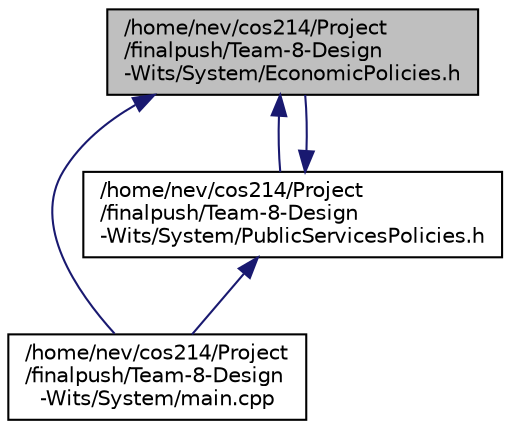 digraph "/home/nev/cos214/Project/finalpush/Team-8-Design-Wits/System/EconomicPolicies.h"
{
 // LATEX_PDF_SIZE
  edge [fontname="Helvetica",fontsize="10",labelfontname="Helvetica",labelfontsize="10"];
  node [fontname="Helvetica",fontsize="10",shape=record];
  Node1 [label="/home/nev/cos214/Project\l/finalpush/Team-8-Design\l-Wits/System/EconomicPolicies.h",height=0.2,width=0.4,color="black", fillcolor="grey75", style="filled", fontcolor="black",tooltip="Economic policy implementation class."];
  Node1 -> Node2 [dir="back",color="midnightblue",fontsize="10",style="solid",fontname="Helvetica"];
  Node2 [label="/home/nev/cos214/Project\l/finalpush/Team-8-Design\l-Wits/System/main.cpp",height=0.2,width=0.4,color="black", fillcolor="white", style="filled",URL="$main_8cpp.html",tooltip="Interactive City Builder Simulation."];
  Node1 -> Node3 [dir="back",color="midnightblue",fontsize="10",style="solid",fontname="Helvetica"];
  Node3 [label="/home/nev/cos214/Project\l/finalpush/Team-8-Design\l-Wits/System/PublicServicesPolicies.h",height=0.2,width=0.4,color="black", fillcolor="white", style="filled",URL="$PublicServicesPolicies_8h.html",tooltip="Public services policy implementation class."];
  Node3 -> Node1 [dir="back",color="midnightblue",fontsize="10",style="solid",fontname="Helvetica"];
  Node3 -> Node2 [dir="back",color="midnightblue",fontsize="10",style="solid",fontname="Helvetica"];
}
